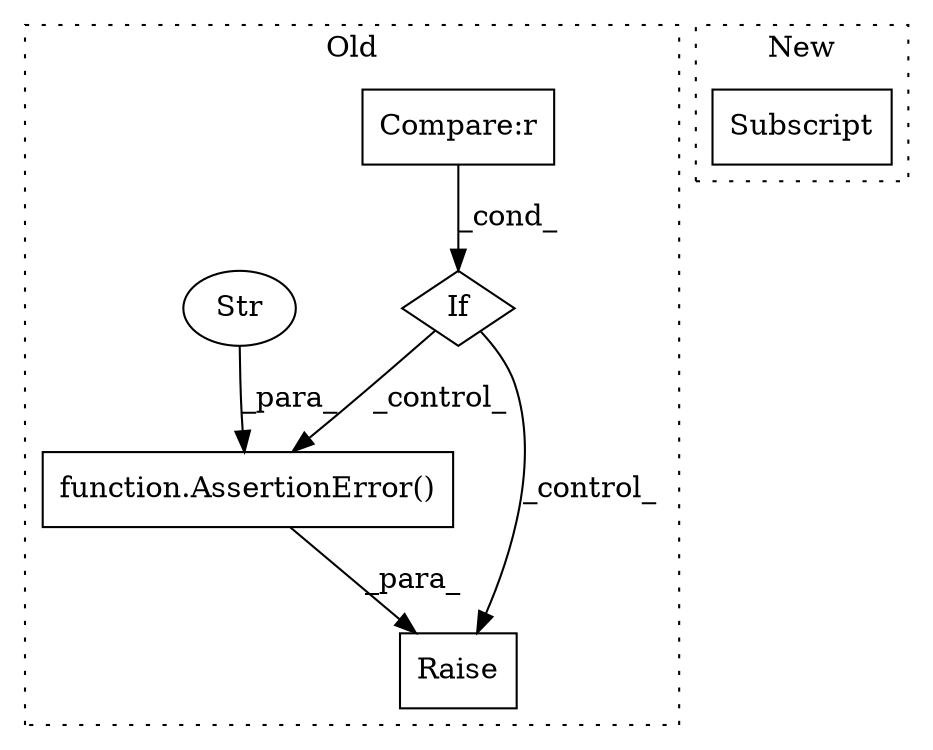 digraph G {
subgraph cluster0 {
1 [label="function.AssertionError()" a="75" s="41831,41909" l="15,1" shape="box"];
3 [label="Raise" a="91" s="41825" l="6" shape="box"];
4 [label="If" a="96" s="41674" l="3" shape="diamond"];
5 [label="Compare:r" a="40" s="41677" l="36" shape="box"];
6 [label="Str" a="66" s="41846" l="63" shape="ellipse"];
label = "Old";
style="dotted";
}
subgraph cluster1 {
2 [label="Subscript" a="63" s="42146,0" l="47,0" shape="box"];
label = "New";
style="dotted";
}
1 -> 3 [label="_para_"];
4 -> 3 [label="_control_"];
4 -> 1 [label="_control_"];
5 -> 4 [label="_cond_"];
6 -> 1 [label="_para_"];
}